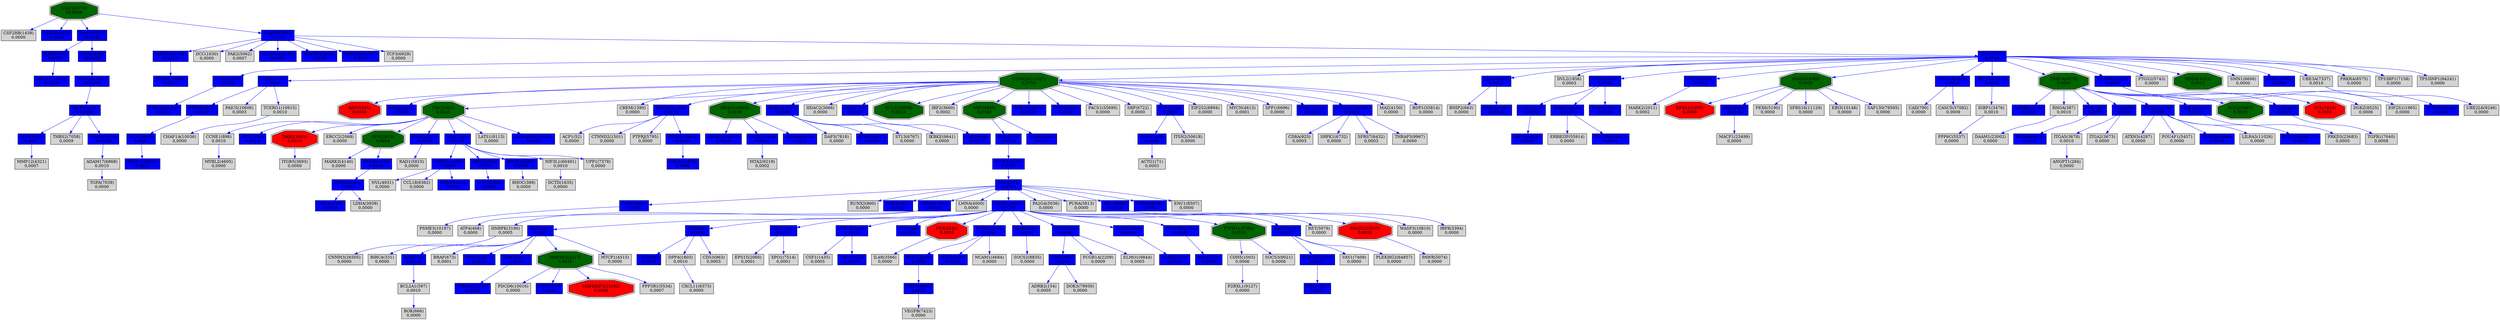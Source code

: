 digraph tmp_ans7 {
N_0 [shape = box, style = filled, fillcolor = lightgray, label = "ACTG1(71)\n0,0003"];
N_1 [shape = box, style = filled, fillcolor = lightgray, label = "ADRB2(154)\n0,0005"];
N_2 [shape = box, style = filled, fillcolor = blue, label = "ADRBK1(156)\n0,0018"];
N_3 [shape = box, style = filled, fillcolor = blue, label = "AKT1(207)\n0,0063"];
N_4 [shape = box, style = filled, fillcolor = blue, label = "BIN1(274)\n0,0730"];
N_5 [shape = box, style = filled, fillcolor = lightgray, label = "ANGPT1(284)\n0,0000"];
N_6 [shape = box, style = filled, fillcolor = lightgray, label = "BIRC4(331)\n0,0000"];
N_7 [shape = box, style = filled, fillcolor = lightgray, label = "RHOA(387)\n0,0010"];
N_8 [shape = box, style = filled, fillcolor = lightgray, label = "RHOC(389)\n0,0000"];
N_9 [shape = doubleoctagon, style = filled, fillcolor = red, label = "ARNT(405)\n0,0000"];
N_10 [shape = box, style = filled, fillcolor = blue, label = "BAG1(573)\n0,0038"];
N_11 [shape = box, style = filled, fillcolor = blue, label = "BAD(572)\n0,0020"];
N_12 [shape = box, style = filled, fillcolor = lightgray, label = "BCL2A1(597)\n0,0010"];
N_13 [shape = box, style = filled, fillcolor = lightgray, label = "BNIP2(663)\n0,0000"];
N_14 [shape = box, style = filled, fillcolor = lightgray, label = "BRAF(673)\n0,0001"];
N_15 [shape = box, style = filled, fillcolor = blue, label = "BTK(695)\n0,0075"];
N_16 [shape = box, style = filled, fillcolor = lightgray, label = "CAD(790)\n0,0000"];
N_17 [shape = box, style = filled, fillcolor = blue, label = "CASP7(840)\n0,0026"];
N_18 [shape = box, style = filled, fillcolor = lightgray, label = "RUNX2(860)\n0,0000"];
N_19 [shape = box, style = filled, fillcolor = blue, label = "CD2(914)\n0,0018"];
N_20 [shape = box, style = filled, fillcolor = blue, label = "CD4(920)\n0,0020"];
N_21 [shape = box, style = filled, fillcolor = lightgray, label = "CD8A(925)\n0,0003"];
N_22 [shape = box, style = filled, fillcolor = blue, label = "CD9(928)\n0,0020"];
N_23 [shape = box, style = filled, fillcolor = blue, label = "MS4A1(931)\n0,0015"];
N_24 [shape = box, style = filled, fillcolor = lightgray, label = "CCNE1(898)\n0,0010"];
N_25 [shape = doubleoctagon, style = filled, fillcolor = darkgreen, label = "CDC2(983)\n0,0141"];
N_26 [shape = box, style = filled, fillcolor = blue, label = "CCNG1(900)\n0,0025"];
N_27 [shape = box, style = filled, fillcolor = blue, label = "CDK6(1021)\n0,0020"];
N_28 [shape = box, style = filled, fillcolor = blue, label = "CCNT2(905)\n0,0094"];
N_29 [shape = box, style = filled, fillcolor = blue, label = "CEBPB(1051)\n0,0015"];
N_30 [shape = box, style = filled, fillcolor = lightgray, label = "ATF4(468)\n0,0000"];
N_31 [shape = box, style = filled, fillcolor = blue, label = "CHD3(1107)\n0,0049"];
N_32 [shape = box, style = filled, fillcolor = blue, label = "CLTC(1213)\n0,0022"];
N_33 [shape = box, style = filled, fillcolor = lightgray, label = "CREM(1390)\n0,0000"];
N_34 [shape = box, style = filled, fillcolor = blue, label = "CRK(1398)\n0,0011"];
N_35 [shape = box, style = filled, fillcolor = lightgray, label = "CSF1(1435)\n0,0005"];
N_36 [shape = box, style = filled, fillcolor = blue, label = "CSF1R(1436)\n0,0026"];
N_37 [shape = box, style = filled, fillcolor = lightgray, label = "CSF2RB(1439)\n0,0000"];
N_38 [shape = box, style = filled, fillcolor = blue, label = "CSK(1445)\n0,0032"];
N_39 [shape = box, style = filled, fillcolor = lightgray, label = "CDH5(1003)\n0,0006"];
N_40 [shape = doubleoctagon, style = filled, fillcolor = darkgreen, label = "CSNK2A1(1457)\n0,0750"];
N_41 [shape = box, style = filled, fillcolor = blue, label = "MAPK14(1432)\n0,0021"];
N_42 [shape = box, style = filled, fillcolor = blue, label = "CDC42(998)\n0,0033"];
N_43 [shape = box, style = filled, fillcolor = lightgray, label = "ACP1(52)\n0,0000"];
N_44 [shape = box, style = filled, fillcolor = blue, label = "CTNNB1(1499)\n0,0118"];
N_45 [shape = box, style = filled, fillcolor = lightgray, label = "CTNND2(1501)\n0,0000"];
N_46 [shape = box, style = filled, fillcolor = blue, label = "CD7(924)\n0,0038"];
N_47 [shape = box, style = filled, fillcolor = blue, label = "COL4A5(1287)\n20,6378"];
N_48 [shape = box, style = filled, fillcolor = lightgray, label = "DCTD(1635)\n0,0000"];
N_49 [shape = box, style = filled, fillcolor = lightgray, label = "DPP4(1803)\n0,0010"];
N_50 [shape = box, style = filled, fillcolor = blue, label = "CRMP1(1400)\n0,0024"];
N_51 [shape = box, style = filled, fillcolor = blue, label = "DUT(1854)\n0,0018"];
N_52 [shape = box, style = filled, fillcolor = lightgray, label = "DVL2(1856)\n0,0003"];
N_53 [shape = doubleoctagon, style = filled, fillcolor = red, label = "DAB2(1601)\n0,0010"];
N_54 [shape = box, style = filled, fillcolor = lightgray, label = "EIF2S1(1965)\n0,0000"];
N_55 [shape = box, style = filled, fillcolor = blue, label = "CHD4(1108)\n0,0024"];
N_56 [shape = doubleoctagon, style = filled, fillcolor = red, label = "EPB41(2035)\n0,0000"];
N_57 [shape = box, style = filled, fillcolor = lightgray, label = "EPS15(2060)\n0,0001"];
N_58 [shape = box, style = filled, fillcolor = lightgray, label = "ERCC2(2068)\n0,0000"];
N_59 [shape = box, style = filled, fillcolor = blue, label = "EWSR1(2130)\n0,0028"];
N_60 [shape = box, style = filled, fillcolor = blue, label = "FANCA(2175)\n0,0033"];
N_61 [shape = box, style = filled, fillcolor = lightgray, label = "FCGR1A(2209)\n0,0009"];
N_62 [shape = doubleoctagon, style = filled, fillcolor = red, label = "FES(2242)\n0,0010"];
N_63 [shape = box, style = filled, fillcolor = blue, label = "FGF1(2246)\n0,0680"];
N_64 [shape = box, style = filled, fillcolor = blue, label = "FGFR1(2260)\n0,0690"];
N_65 [shape = box, style = filled, fillcolor = blue, label = "FGF5(2250)\n0,0032"];
N_66 [shape = box, style = filled, fillcolor = blue, label = "XRCC6(2547)\n0,0044"];
N_67 [shape = box, style = filled, fillcolor = lightgray, label = "CD53(963)\n0,0003"];
N_68 [shape = box, style = filled, fillcolor = blue, label = "GHR(2690)\n0,0034"];
N_69 [shape = doubleoctagon, style = filled, fillcolor = darkgreen, label = "SFN(2810)\n0,0054"];
N_70 [shape = box, style = filled, fillcolor = lightgray, label = "MARK2(2011)\n0,0002"];
N_71 [shape = box, style = filled, fillcolor = blue, label = "GSK3B(2932)\n0,0012"];
N_72 [shape = box, style = filled, fillcolor = blue, label = "PDIA3(2923)\n0,0026"];
N_73 [shape = box, style = filled, fillcolor = blue, label = "HCK(3055)\n0,0042"];
N_74 [shape = doubleoctagon, style = filled, fillcolor = darkgreen, label = "HDAC1(3065)\n0,0148"];
N_75 [shape = box, style = filled, fillcolor = blue, label = "CUTL1(1523)\n0,0720"];
N_76 [shape = box, style = filled, fillcolor = blue, label = "FEN1(2237)\n0,0016"];
N_77 [shape = box, style = filled, fillcolor = lightgray, label = "HNRPK(3190)\n0,0005"];
N_78 [shape = box, style = filled, fillcolor = blue, label = "GSK3A(2931)\n0,0015"];
N_79 [shape = box, style = filled, fillcolor = blue, label = "HSPCA(3320)\n0,0046"];
N_80 [shape = box, style = filled, fillcolor = lightgray, label = "HDAC2(3066)\n0,0000"];
N_81 [shape = box, style = filled, fillcolor = blue, label = "IKBKB(3551)\n0,0053"];
N_82 [shape = box, style = filled, fillcolor = blue, label = "IL2RB(3560)\n0,0022"];
N_83 [shape = box, style = filled, fillcolor = blue, label = "IL2RG(3561)\n0,0012"];
N_84 [shape = box, style = filled, fillcolor = blue, label = "IL6R(3570)\n0,0020"];
N_85 [shape = box, style = filled, fillcolor = blue, label = "IL6ST(3572)\n20,6398"];
N_86 [shape = box, style = filled, fillcolor = lightgray, label = "IL4R(3566)\n0,0000"];
N_87 [shape = box, style = filled, fillcolor = lightgray, label = "IRF8(3394)\n0,0000"];
N_88 [shape = box, style = filled, fillcolor = lightgray, label = "ITGA5(3678)\n0,0010"];
N_89 [shape = box, style = filled, fillcolor = lightgray, label = "ITGA2(3673)\n0,0000"];
N_90 [shape = box, style = filled, fillcolor = lightgray, label = "ITGB5(3693)\n0,0000"];
N_91 [shape = box, style = filled, fillcolor = blue, label = "JUN(3725)\n0,0027"];
N_92 [shape = box, style = filled, fillcolor = lightgray, label = "LDHA(3939)\n0,0000"];
N_93 [shape = box, style = filled, fillcolor = lightgray, label = "LMNA(4000)\n0,0000"];
N_94 [shape = doubleoctagon, style = filled, fillcolor = darkgreen, label = "HCLS1(3059)\n0,0013"];
N_95 [shape = doubleoctagon, style = filled, fillcolor = darkgreen, label = "SMAD3(4088)\n0,0026"];
N_96 [shape = box, style = filled, fillcolor = blue, label = "SMAD7(4092)\n0,0025"];
N_97 [shape = box, style = filled, fillcolor = blue, label = "MAF(4094)\n0,0017"];
N_98 [shape = box, style = filled, fillcolor = lightgray, label = "DCC(1630)\n0,0000"];
N_99 [shape = box, style = filled, fillcolor = lightgray, label = "BOK(666)\n0,0000"];
N_100 [shape = doubleoctagon, style = filled, fillcolor = darkgreen, label = "MAP3K5(4217)\n0,0028"];
N_101 [shape = box, style = filled, fillcolor = lightgray, label = "IGBP1(3476)\n0,0010"];
N_102 [shape = box, style = filled, fillcolor = blue, label = "MLL(4297)\n0,0017"];
N_103 [shape = box, style = filled, fillcolor = blue, label = "MMP9(4318)\n20,6368"];
N_104 [shape = box, style = filled, fillcolor = blue, label = "MLH1(4292)\n0,0155"];
N_105 [shape = box, style = filled, fillcolor = lightgray, label = "MYBL2(4605)\n0,0000"];
N_106 [shape = box, style = filled, fillcolor = blue, label = "MYD88(4615)\n0,0017"];
N_107 [shape = box, style = filled, fillcolor = lightgray, label = "NCAM1(4684)\n0,0000"];
N_108 [shape = box, style = filled, fillcolor = lightgray, label = "IRF2(3660)\n0,0002"];
N_109 [shape = doubleoctagon, style = filled, fillcolor = darkgreen, label = "MYC(4609)\n0,0740"];
N_110 [shape = box, style = filled, fillcolor = blue, label = "RBPSUH(3516)\n0,0013"];
N_111 [shape = box, style = filled, fillcolor = lightgray, label = "PAK2(5062)\n0,0007"];
N_112 [shape = box, style = filled, fillcolor = lightgray, label = "PAWR(5074)\n0,0000"];
N_113 [shape = box, style = filled, fillcolor = blue, label = "PDGFRB(5159)\n0,0048"];
N_114 [shape = box, style = filled, fillcolor = blue, label = "PIK3R1(5295)\n0,0700"];
N_115 [shape = box, style = filled, fillcolor = lightgray, label = "MARK3(4140)\n0,0000"];
N_116 [shape = box, style = filled, fillcolor = lightgray, label = "MMP12(4321)\n0,0007"];
N_117 [shape = box, style = filled, fillcolor = blue, label = "PPP1CA(5499)\n0,0019"];
N_118 [shape = box, style = filled, fillcolor = blue, label = "PPP2CA(5515)\n0,0020"];
N_119 [shape = box, style = filled, fillcolor = blue, label = "PPP1R8(5511)\n0,0123"];
N_120 [shape = doubleoctagon, style = filled, fillcolor = darkgreen, label = "PRKCA(5578)\n0,0085"];
N_121 [shape = box, style = filled, fillcolor = lightgray, label = "PA2G4(5036)\n0,0000"];
N_122 [shape = box, style = filled, fillcolor = blue, label = "PKN1(5585)\n0,0104"];
N_123 [shape = box, style = filled, fillcolor = blue, label = "MAPK3(5595)\n0,0770"];
N_124 [shape = box, style = filled, fillcolor = blue, label = "PRKCI(5584)\n0,0023"];
N_125 [shape = box, style = filled, fillcolor = blue, label = "EIF2AK2(5610)\n0,0040"];
N_126 [shape = box, style = filled, fillcolor = lightgray, label = "ATXN3(4287)\n0,0000"];
N_127 [shape = box, style = filled, fillcolor = lightgray, label = "PTGS2(5743)\n0,0000"];
N_128 [shape = box, style = filled, fillcolor = blue, label = "GRLF1(2909)\n0,0098"];
N_129 [shape = box, style = filled, fillcolor = lightgray, label = "PURA(5813)\n0,0000"];
N_130 [shape = doubleoctagon, style = filled, fillcolor = darkgreen, label = "PTPN11(5781)\n0,0016"];
N_131 [shape = box, style = filled, fillcolor = blue, label = "PTEN(5728)\n0,0032"];
N_132 [shape = box, style = filled, fillcolor = blue, label = "RAC1(5879)\n0,0037"];
N_133 [shape = box, style = filled, fillcolor = blue, label = "PLXNB1(5364)\n0,0027"];
N_134 [shape = box, style = filled, fillcolor = lightgray, label = "RAD1(5810)\n0,0000"];
N_135 [shape = box, style = filled, fillcolor = blue, label = "RB1(5925)\n0,0710"];
N_136 [shape = doubleoctagon, style = filled, fillcolor = darkgreen, label = "MNDA(4332)\n0,0012"];
N_137 [shape = box, style = filled, fillcolor = lightgray, label = "RET(5979)\n0,0000"];
N_138 [shape = box, style = filled, fillcolor = lightgray, label = "POU4F1(5457)\n0,0000"];
N_139 [shape = box, style = filled, fillcolor = blue, label = "ROCK1(6093)\n0,0025"];
N_140 [shape = box, style = filled, fillcolor = lightgray, label = "NVL(4931)\n0,0000"];
N_141 [shape = box, style = filled, fillcolor = blue, label = "RAD23A(5886)\n0,0018"];
N_142 [shape = box, style = filled, fillcolor = blue, label = "RPS6KA1(6195)\n0,0097"];
N_143 [shape = box, style = filled, fillcolor = blue, label = "MAP2K3(5606)\n0,0145"];
N_144 [shape = box, style = filled, fillcolor = blue, label = "SATB1(6304)\n0,0012"];
N_145 [shape = doubleoctagon, style = filled, fillcolor = darkgreen, label = "RGS2(5997)\n0,0018"];
N_146 [shape = box, style = filled, fillcolor = lightgray, label = "PACS1(55690)\n0,0000"];
N_147 [shape = box, style = filled, fillcolor = lightgray, label = "PTPRJ(5795)\n0,0000"];
N_148 [shape = box, style = filled, fillcolor = blue, label = "SDC2(6383)\n0,0018"];
N_149 [shape = box, style = filled, fillcolor = blue, label = "SKIL(6498)\n0,0016"];
N_150 [shape = box, style = filled, fillcolor = lightgray, label = "SMN1(6606)\n0,0000"];
N_151 [shape = box, style = filled, fillcolor = blue, label = "SPI1(6688)\n0,0014"];
N_152 [shape = box, style = filled, fillcolor = lightgray, label = "SRF(6722)\n0,0000"];
N_153 [shape = box, style = filled, fillcolor = lightgray, label = "SRPK1(6732)\n0,0000"];
N_154 [shape = doubleoctagon, style = filled, fillcolor = darkgreen, label = "STAT3(6774)\n20,6408"];
N_155 [shape = box, style = filled, fillcolor = blue, label = "RPS6KA3(6197)\n0,0077"];
N_156 [shape = box, style = filled, fillcolor = blue, label = "STK11(6794)\n0,0084"];
N_157 [shape = box, style = filled, fillcolor = lightgray, label = "TCF3(6929)\n0,0000"];
N_158 [shape = box, style = filled, fillcolor = blue, label = "TERF2(7014)\n0,0034"];
N_159 [shape = box, style = filled, fillcolor = lightgray, label = "ADAM17(6868)\n0,0010"];
N_160 [shape = box, style = filled, fillcolor = lightgray, label = "TGFA(7039)\n0,0000"];
N_161 [shape = box, style = filled, fillcolor = lightgray, label = "TGFB1(7040)\n0,0008"];
N_162 [shape = box, style = filled, fillcolor = blue, label = "TFPI(7035)\n0,0017"];
N_163 [shape = box, style = filled, fillcolor = lightgray, label = "THBS2(7058)\n0,0009"];
N_164 [shape = box, style = filled, fillcolor = lightgray, label = "CCL18(6362)\n0,0000"];
N_165 [shape = box, style = filled, fillcolor = blue, label = "TNFAIP3(7128)\n0,0043"];
N_166 [shape = box, style = filled, fillcolor = blue, label = "TP53(7157)\n0,0760"];
N_167 [shape = box, style = filled, fillcolor = lightgray, label = "UBE3A(7337)\n0,0010"];
N_168 [shape = box, style = filled, fillcolor = blue, label = "VASP(7408)\n0,0046"];
N_169 [shape = box, style = filled, fillcolor = lightgray, label = "VEGFB(7423)\n0,0000"];
N_170 [shape = box, style = filled, fillcolor = blue, label = "VIM(7431)\n0,0131"];
N_171 [shape = box, style = filled, fillcolor = blue, label = "WAS(7454)\n0,0056"];
N_172 [shape = box, style = filled, fillcolor = lightgray, label = "XPO1(7514)\n0,0001"];
N_173 [shape = box, style = filled, fillcolor = lightgray, label = "VAV1(7409)\n0,0000"];
N_174 [shape = box, style = filled, fillcolor = blue, label = "YES1(7525)\n0,0019"];
N_175 [shape = box, style = filled, fillcolor = lightgray, label = "DAP3(7818)\n0,0000"];
N_176 [shape = box, style = filled, fillcolor = blue, label = "ZFP36(7538)\n0,0044"];
N_177 [shape = box, style = filled, fillcolor = lightgray, label = "SFRS7(6432)\n0,0003"];
N_178 [shape = doubleoctagon, style = filled, fillcolor = red, label = "VCL(7414)\n0,0006"];
N_179 [shape = box, style = filled, fillcolor = blue, label = "PTPRS(5802)\n0,0033"];
N_180 [shape = box, style = filled, fillcolor = blue, label = "IKBKG(8517)\n0,0036"];
N_181 [shape = box, style = filled, fillcolor = lightgray, label = "PRKRA(8575)\n0,0000"];
N_182 [shape = box, style = filled, fillcolor = blue, label = "NRP1(8829)\n0,0670"];
N_183 [shape = box, style = filled, fillcolor = blue, label = "ARID4A(5926)\n0,0015"];
N_184 [shape = box, style = filled, fillcolor = blue, label = "CCNA1(8900)\n0,0062"];
N_185 [shape = box, style = filled, fillcolor = lightgray, label = "SOCS2(8835)\n0,0000"];
N_186 [shape = box, style = filled, fillcolor = lightgray, label = "EIF2S2(8894)\n0,0000"];
N_187 [shape = box, style = filled, fillcolor = lightgray, label = "MYCN(4613)\n0,0001"];
N_188 [shape = box, style = filled, fillcolor = lightgray, label = "LATS1(9113)\n0,0000"];
N_189 [shape = box, style = filled, fillcolor = blue, label = "OSM(5008)\n20,6388"];
N_190 [shape = box, style = filled, fillcolor = lightgray, label = "SPP1(6696)\n0,0000"];
N_191 [shape = box, style = filled, fillcolor = lightgray, label = "ST13(6767)\n0,0000"];
N_192 [shape = box, style = filled, fillcolor = blue, label = "FEZ1(9638)\n0,0023"];
N_193 [shape = box, style = filled, fillcolor = lightgray, label = "TP53BP1(7158)\n0,0000"];
N_194 [shape = box, style = filled, fillcolor = lightgray, label = "UBE2L6(9246)\n0,0000"];
N_195 [shape = box, style = filled, fillcolor = lightgray, label = "IKBKE(9641)\n0,0000"];
N_196 [shape = box, style = filled, fillcolor = lightgray, label = "PDCD6(10016)\n0,0000"];
N_197 [shape = box, style = filled, fillcolor = lightgray, label = "DGKZ(8525)\n0,0006"];
N_198 [shape = box, style = filled, fillcolor = lightgray, label = "CHAF1A(10036)\n0,0000"];
N_199 [shape = box, style = filled, fillcolor = lightgray, label = "PSME3(10197)\n0,0000"];
N_200 [shape = box, style = filled, fillcolor = lightgray, label = "PAICS(10606)\n0,0003"];
N_201 [shape = box, style = filled, fillcolor = blue, label = "TXN(7295)\n0,0018"];
N_202 [shape = box, style = filled, fillcolor = lightgray, label = "TCERG1(10915)\n0,0010"];
N_203 [shape = box, style = filled, fillcolor = blue, label = "FAF1(11124)\n0,0200"];
N_204 [shape = box, style = filled, fillcolor = lightgray, label = "MTA2(9219)\n0,0002"];
N_205 [shape = doubleoctagon, style = filled, fillcolor = red, label = "MAPK8IP3(23162)\n0,0008"];
N_206 [shape = box, style = filled, fillcolor = lightgray, label = "MACF1(23499)\n0,0000"];
N_207 [shape = box, style = filled, fillcolor = blue, label = "PTPRZ1(5803)\n0,0108"];
N_208 [shape = box, style = filled, fillcolor = lightgray, label = "ITSN2(50618)\n0,0000"];
N_209 [shape = doubleoctagon, style = filled, fillcolor = red, label = "RRAS2(22800)\n0,0010"];
N_210 [shape = box, style = filled, fillcolor = blue, label = "XRN1(54464)\n0,0034"];
N_211 [shape = box, style = filled, fillcolor = blue, label = "PDCD7(10081)\n0,0013"];
N_212 [shape = box, style = filled, fillcolor = lightgray, label = "PEX6(5190)\n0,0000"];
N_213 [shape = box, style = filled, fillcolor = lightgray, label = "ERBB2IP(55914)\n0,0000"];
N_214 [shape = box, style = filled, fillcolor = lightgray, label = "SFRS16(11129)\n0,0000"];
N_215 [shape = box, style = filled, fillcolor = lightgray, label = "NIF3L1(60491)\n0,0010"];
N_216 [shape = box, style = filled, fillcolor = blue, label = "RTN4(57142)\n0,0014"];
N_217 [shape = box, style = filled, fillcolor = lightgray, label = "CASC5(57082)\n0,0009"];
N_218 [shape = box, style = filled, fillcolor = lightgray, label = "THRAP3(9967)\n0,0000"];
N_219 [shape = box, style = filled, fillcolor = blue, label = "SFRS12(140890)\n0,0013"];
N_220 [shape = box, style = filled, fillcolor = lightgray, label = "DOK3(79930)\n0,0000"];
N_221 [shape = box, style = filled, fillcolor = blue, label = "HIP1R(9026)\n0,0012"];
N_222 [shape = box, style = filled, fillcolor = lightgray, label = "WASF3(10810)\n0,0000"];
N_223 [shape = box, style = filled, fillcolor = lightgray, label = "MTCP1(4515)\n0,0000"];
N_224 [shape = box, style = filled, fillcolor = lightgray, label = "DAAM1(23002)\n0,0000"];
N_225 [shape = box, style = filled, fillcolor = lightgray, label = "PLEKHG2(64857)\n0,0000"];
N_226 [shape = box, style = filled, fillcolor = lightgray, label = "ELMO1(9844)\n0,0005"];
N_227 [shape = box, style = filled, fillcolor = lightgray, label = "EBI3(10148)\n0,0000"];
N_228 [shape = box, style = filled, fillcolor = blue, label = "MPHOSPH1(9585)\n0,0015"];
N_229 [shape = box, style = filled, fillcolor = blue, label = "PPP2R4(5524)\n0,0015"];
N_230 [shape = box, style = filled, fillcolor = lightgray, label = "CXCL11(6373)\n0,0000"];
N_231 [shape = box, style = filled, fillcolor = lightgray, label = "SOCS3(9021)\n0,0006"];
N_232 [shape = box, style = filled, fillcolor = lightgray, label = "P2RXL1(9127)\n0,0000"];
N_233 [shape = box, style = filled, fillcolor = lightgray, label = "MAZ(4150)\n0,0000"];
N_234 [shape = box, style = filled, fillcolor = lightgray, label = "BDP1(55814)\n0,0000"];
N_235 [shape = box, style = filled, fillcolor = blue, label = "EEF2K(29904)\n0,0011"];
N_236 [shape = box, style = filled, fillcolor = lightgray, label = "LILRA3(11026)\n0,0000"];
N_237 [shape = box, style = filled, fillcolor = blue, label = "FLJ22318(64777)\n0,0014"];
N_238 [shape = box, style = filled, fillcolor = lightgray, label = "PPP3R1(5534)\n0,0007"];
N_239 [shape = box, style = filled, fillcolor = lightgray, label = "CNNM3(26505)\n0,0000"];
N_240 [shape = box, style = filled, fillcolor = lightgray, label = "PRKD3(23683)\n0,0005"];
N_241 [shape = box, style = filled, fillcolor = blue, label = "ARTS-1(51752)\n0,0010"];
N_242 [shape = box, style = filled, fillcolor = blue, label = "TIMP3(7078)\n20,6358"];
N_243 [shape = box, style = filled, fillcolor = lightgray, label = "SAP130(79595)\n0,0000"];
N_244 [shape = box, style = filled, fillcolor = blue, label = "ZNF588(51427)\n0,0015"];
N_245 [shape = box, style = filled, fillcolor = lightgray, label = "PPP6C(5537)\n0,0000"];
N_246 [shape = box, style = filled, fillcolor = blue, label = "STRBP(55342)\n0,0030"];
N_247 [shape = box, style = filled, fillcolor = lightgray, label = "ENC1(8507)\n0,0000"];
N_248 [shape = box, style = filled, fillcolor = lightgray, label = "TP53INP1(94241)\n0,0000"];
N_249 [shape = box, style = filled, fillcolor = lightgray, label = "UPP1(7378)\n0,0000"];
N_3 -> N_6 [ color = blue ];
N_3 -> N_11 [ color = blue ];
N_11 -> N_12 [ color = blue ];
N_3 -> N_14 [ color = blue ];
N_20 -> N_19 [ color = blue ];
N_25 -> N_24 [ color = blue ];
N_29 -> N_30 [ color = blue ];
N_36 -> N_35 [ color = blue ];
N_38 -> N_1 [ color = blue ];
N_40 -> N_9 [ color = blue ];
N_40 -> N_23 [ color = blue ];
N_40 -> N_25 [ color = blue ];
N_40 -> N_33 [ color = blue ];
N_42 -> N_13 [ color = blue ];
N_40 -> N_44 [ color = blue ];
N_44 -> N_43 [ color = blue ];
N_44 -> N_45 [ color = blue ];
N_20 -> N_49 [ color = blue ];
N_25 -> N_51 [ color = blue ];
N_25 -> N_53 [ color = blue ];
N_34 -> N_57 [ color = blue ];
N_25 -> N_58 [ color = blue ];
N_3 -> N_60 [ color = blue ];
N_64 -> N_63 [ color = blue ];
N_64 -> N_65 [ color = blue ];
N_66 -> N_32 [ color = blue ];
N_20 -> N_67 [ color = blue ];
N_25 -> N_69 [ color = blue ];
N_71 -> N_70 [ color = blue ];
N_73 -> N_38 [ color = blue ];
N_73 -> N_61 [ color = blue ];
N_40 -> N_74 [ color = blue ];
N_4 -> N_75 [ color = blue ];
N_25 -> N_76 [ color = blue ];
N_29 -> N_77 [ color = blue ];
N_40 -> N_79 [ color = blue ];
N_40 -> N_80 [ color = blue ];
N_3 -> N_81 [ color = blue ];
N_82 -> N_83 [ color = blue ];
N_85 -> N_84 [ color = blue ];
N_62 -> N_86 [ color = blue ];
N_88 -> N_5 [ color = blue ];
N_22 -> N_88 [ color = blue ];
N_22 -> N_89 [ color = blue ];
N_53 -> N_90 [ color = blue ];
N_40 -> N_91 [ color = blue ];
N_40 -> N_94 [ color = blue ];
N_95 -> N_56 [ color = blue ];
N_66 -> N_96 [ color = blue ];
N_91 -> N_97 [ color = blue ];
N_12 -> N_99 [ color = blue ];
N_3 -> N_100 [ color = blue ];
N_47 -> N_103 [ color = blue ];
N_24 -> N_105 [ color = blue ];
N_15 -> N_106 [ color = blue ];
N_64 -> N_107 [ color = blue ];
N_40 -> N_108 [ color = blue ];
N_109 -> N_4 [ color = blue ];
N_40 -> N_109 [ color = blue ];
N_109 -> N_104 [ color = blue ];
N_74 -> N_110 [ color = blue ];
N_113 -> N_10 [ color = blue ];
N_114 -> N_3 [ color = blue ];
N_114 -> N_20 [ color = blue ];
N_114 -> N_34 [ color = blue ];
N_114 -> N_36 [ color = blue ];
N_114 -> N_46 [ color = blue ];
N_114 -> N_62 [ color = blue ];
N_114 -> N_64 [ color = blue ];
N_114 -> N_68 [ color = blue ];
N_114 -> N_73 [ color = blue ];
N_114 -> N_82 [ color = blue ];
N_114 -> N_113 [ color = blue ];
N_69 -> N_115 [ color = blue ];
N_117 -> N_16 [ color = blue ];
N_118 -> N_101 [ color = blue ];
N_40 -> N_119 [ color = blue ];
N_120 -> N_2 [ color = blue ];
N_120 -> N_7 [ color = blue ];
N_120 -> N_15 [ color = blue ];
N_120 -> N_22 [ color = blue ];
N_120 -> N_59 [ color = blue ];
N_120 -> N_78 [ color = blue ];
N_122 -> N_28 [ color = blue ];
N_123 -> N_41 [ color = blue ];
N_123 -> N_98 [ color = blue ];
N_123 -> N_111 [ color = blue ];
N_42 -> N_124 [ color = blue ];
N_125 -> N_54 [ color = blue ];
N_59 -> N_126 [ color = blue ];
N_130 -> N_39 [ color = blue ];
N_114 -> N_130 [ color = blue ];
N_40 -> N_131 [ color = blue ];
N_114 -> N_132 [ color = blue ];
N_133 -> N_102 [ color = blue ];
N_132 -> N_133 [ color = blue ];
N_76 -> N_134 [ color = blue ];
N_135 -> N_17 [ color = blue ];
N_135 -> N_18 [ color = blue ];
N_135 -> N_27 [ color = blue ];
N_135 -> N_29 [ color = blue ];
N_75 -> N_135 [ color = blue ];
N_135 -> N_93 [ color = blue ];
N_135 -> N_114 [ color = blue ];
N_135 -> N_121 [ color = blue ];
N_135 -> N_129 [ color = blue ];
N_114 -> N_137 [ color = blue ];
N_59 -> N_138 [ color = blue ];
N_139 -> N_8 [ color = blue ];
N_50 -> N_140 [ color = blue ];
N_59 -> N_141 [ color = blue ];
N_123 -> N_142 [ color = blue ];
N_123 -> N_143 [ color = blue ];
N_74 -> N_144 [ color = blue ];
N_120 -> N_145 [ color = blue ];
N_40 -> N_146 [ color = blue ];
N_44 -> N_147 [ color = blue ];
N_120 -> N_148 [ color = blue ];
N_95 -> N_149 [ color = blue ];
N_151 -> N_87 [ color = blue ];
N_135 -> N_151 [ color = blue ];
N_40 -> N_152 [ color = blue ];
N_154 -> N_37 [ color = blue ];
N_154 -> N_72 [ color = blue ];
N_154 -> N_85 [ color = blue ];
N_154 -> N_123 [ color = blue ];
N_123 -> N_155 [ color = blue ];
N_123 -> N_157 [ color = blue ];
N_66 -> N_158 [ color = blue ];
N_159 -> N_160 [ color = blue ];
N_148 -> N_161 [ color = blue ];
N_103 -> N_162 [ color = blue ];
N_162 -> N_116 [ color = blue ];
N_103 -> N_163 [ color = blue ];
N_50 -> N_164 [ color = blue ];
N_81 -> N_165 [ color = blue ];
N_166 -> N_26 [ color = blue ];
N_166 -> N_31 [ color = blue ];
N_166 -> N_40 [ color = blue ];
N_166 -> N_42 [ color = blue ];
N_166 -> N_52 [ color = blue ];
N_166 -> N_66 [ color = blue ];
N_166 -> N_71 [ color = blue ];
N_166 -> N_95 [ color = blue ];
N_166 -> N_117 [ color = blue ];
N_166 -> N_118 [ color = blue ];
N_166 -> N_120 [ color = blue ];
N_123 -> N_166 [ color = blue ];
N_166 -> N_125 [ color = blue ];
N_166 -> N_127 [ color = blue ];
N_166 -> N_136 [ color = blue ];
N_166 -> N_150 [ color = blue ];
N_166 -> N_156 [ color = blue ];
N_166 -> N_167 [ color = blue ];
N_168 -> N_0 [ color = blue ];
N_25 -> N_170 [ color = blue ];
N_170 -> N_50 [ color = blue ];
N_170 -> N_122 [ color = blue ];
N_170 -> N_139 [ color = blue ];
N_40 -> N_171 [ color = blue ];
N_171 -> N_168 [ color = blue ];
N_34 -> N_172 [ color = blue ];
N_132 -> N_173 [ color = blue ];
N_36 -> N_174 [ color = blue ];
N_79 -> N_175 [ color = blue ];
N_69 -> N_176 [ color = blue ];
N_120 -> N_178 [ color = blue ];
N_31 -> N_179 [ color = blue ];
N_79 -> N_180 [ color = blue ];
N_166 -> N_181 [ color = blue ];
N_63 -> N_182 [ color = blue ];
N_182 -> N_169 [ color = blue ];
N_74 -> N_183 [ color = blue ];
N_135 -> N_184 [ color = blue ];
N_68 -> N_185 [ color = blue ];
N_40 -> N_186 [ color = blue ];
N_40 -> N_187 [ color = blue ];
N_25 -> N_188 [ color = blue ];
N_189 -> N_47 [ color = blue ];
N_85 -> N_189 [ color = blue ];
N_40 -> N_190 [ color = blue ];
N_79 -> N_191 [ color = blue ];
N_179 -> N_192 [ color = blue ];
N_166 -> N_193 [ color = blue ];
N_167 -> N_194 [ color = blue ];
N_79 -> N_195 [ color = blue ];
N_100 -> N_196 [ color = blue ];
N_120 -> N_197 [ color = blue ];
N_17 -> N_199 [ color = blue ];
N_31 -> N_200 [ color = blue ];
N_100 -> N_201 [ color = blue ];
N_31 -> N_202 [ color = blue ];
N_202 -> N_198 [ color = blue ];
N_40 -> N_203 [ color = blue ];
N_144 -> N_204 [ color = blue ];
N_100 -> N_205 [ color = blue ];
N_149 -> N_206 [ color = blue ];
N_44 -> N_207 [ color = blue ];
N_207 -> N_128 [ color = blue ];
N_171 -> N_208 [ color = blue ];
N_209 -> N_112 [ color = blue ];
N_114 -> N_209 [ color = blue ];
N_210 -> N_55 [ color = blue ];
N_210 -> N_92 [ color = blue ];
N_176 -> N_210 [ color = blue ];
N_192 -> N_211 [ color = blue ];
N_95 -> N_212 [ color = blue ];
N_96 -> N_213 [ color = blue ];
N_95 -> N_214 [ color = blue ];
N_215 -> N_48 [ color = blue ];
N_170 -> N_215 [ color = blue ];
N_50 -> N_216 [ color = blue ];
N_117 -> N_217 [ color = blue ];
N_219 -> N_21 [ color = blue ];
N_40 -> N_219 [ color = blue ];
N_219 -> N_153 [ color = blue ];
N_219 -> N_177 [ color = blue ];
N_219 -> N_218 [ color = blue ];
N_38 -> N_220 [ color = blue ];
N_32 -> N_221 [ color = blue ];
N_114 -> N_222 [ color = blue ];
N_3 -> N_223 [ color = blue ];
N_7 -> N_224 [ color = blue ];
N_132 -> N_225 [ color = blue ];
N_73 -> N_226 [ color = blue ];
N_95 -> N_227 [ color = blue ];
N_25 -> N_228 [ color = blue ];
N_26 -> N_229 [ color = blue ];
N_49 -> N_230 [ color = blue ];
N_130 -> N_231 [ color = blue ];
N_39 -> N_232 [ color = blue ];
N_40 -> N_233 [ color = blue ];
N_40 -> N_234 [ color = blue ];
N_41 -> N_235 [ color = blue ];
N_59 -> N_236 [ color = blue ];
N_59 -> N_237 [ color = blue ];
N_100 -> N_238 [ color = blue ];
N_77 -> N_239 [ color = blue ];
N_78 -> N_240 [ color = blue ];
N_84 -> N_241 [ color = blue ];
N_103 -> N_242 [ color = blue ];
N_242 -> N_159 [ color = blue ];
N_95 -> N_243 [ color = blue ];
N_96 -> N_244 [ color = blue ];
N_101 -> N_245 [ color = blue ];
N_125 -> N_246 [ color = blue ];
N_135 -> N_247 [ color = blue ];
N_166 -> N_248 [ color = blue ];
N_170 -> N_249 [ color = blue ];
}
